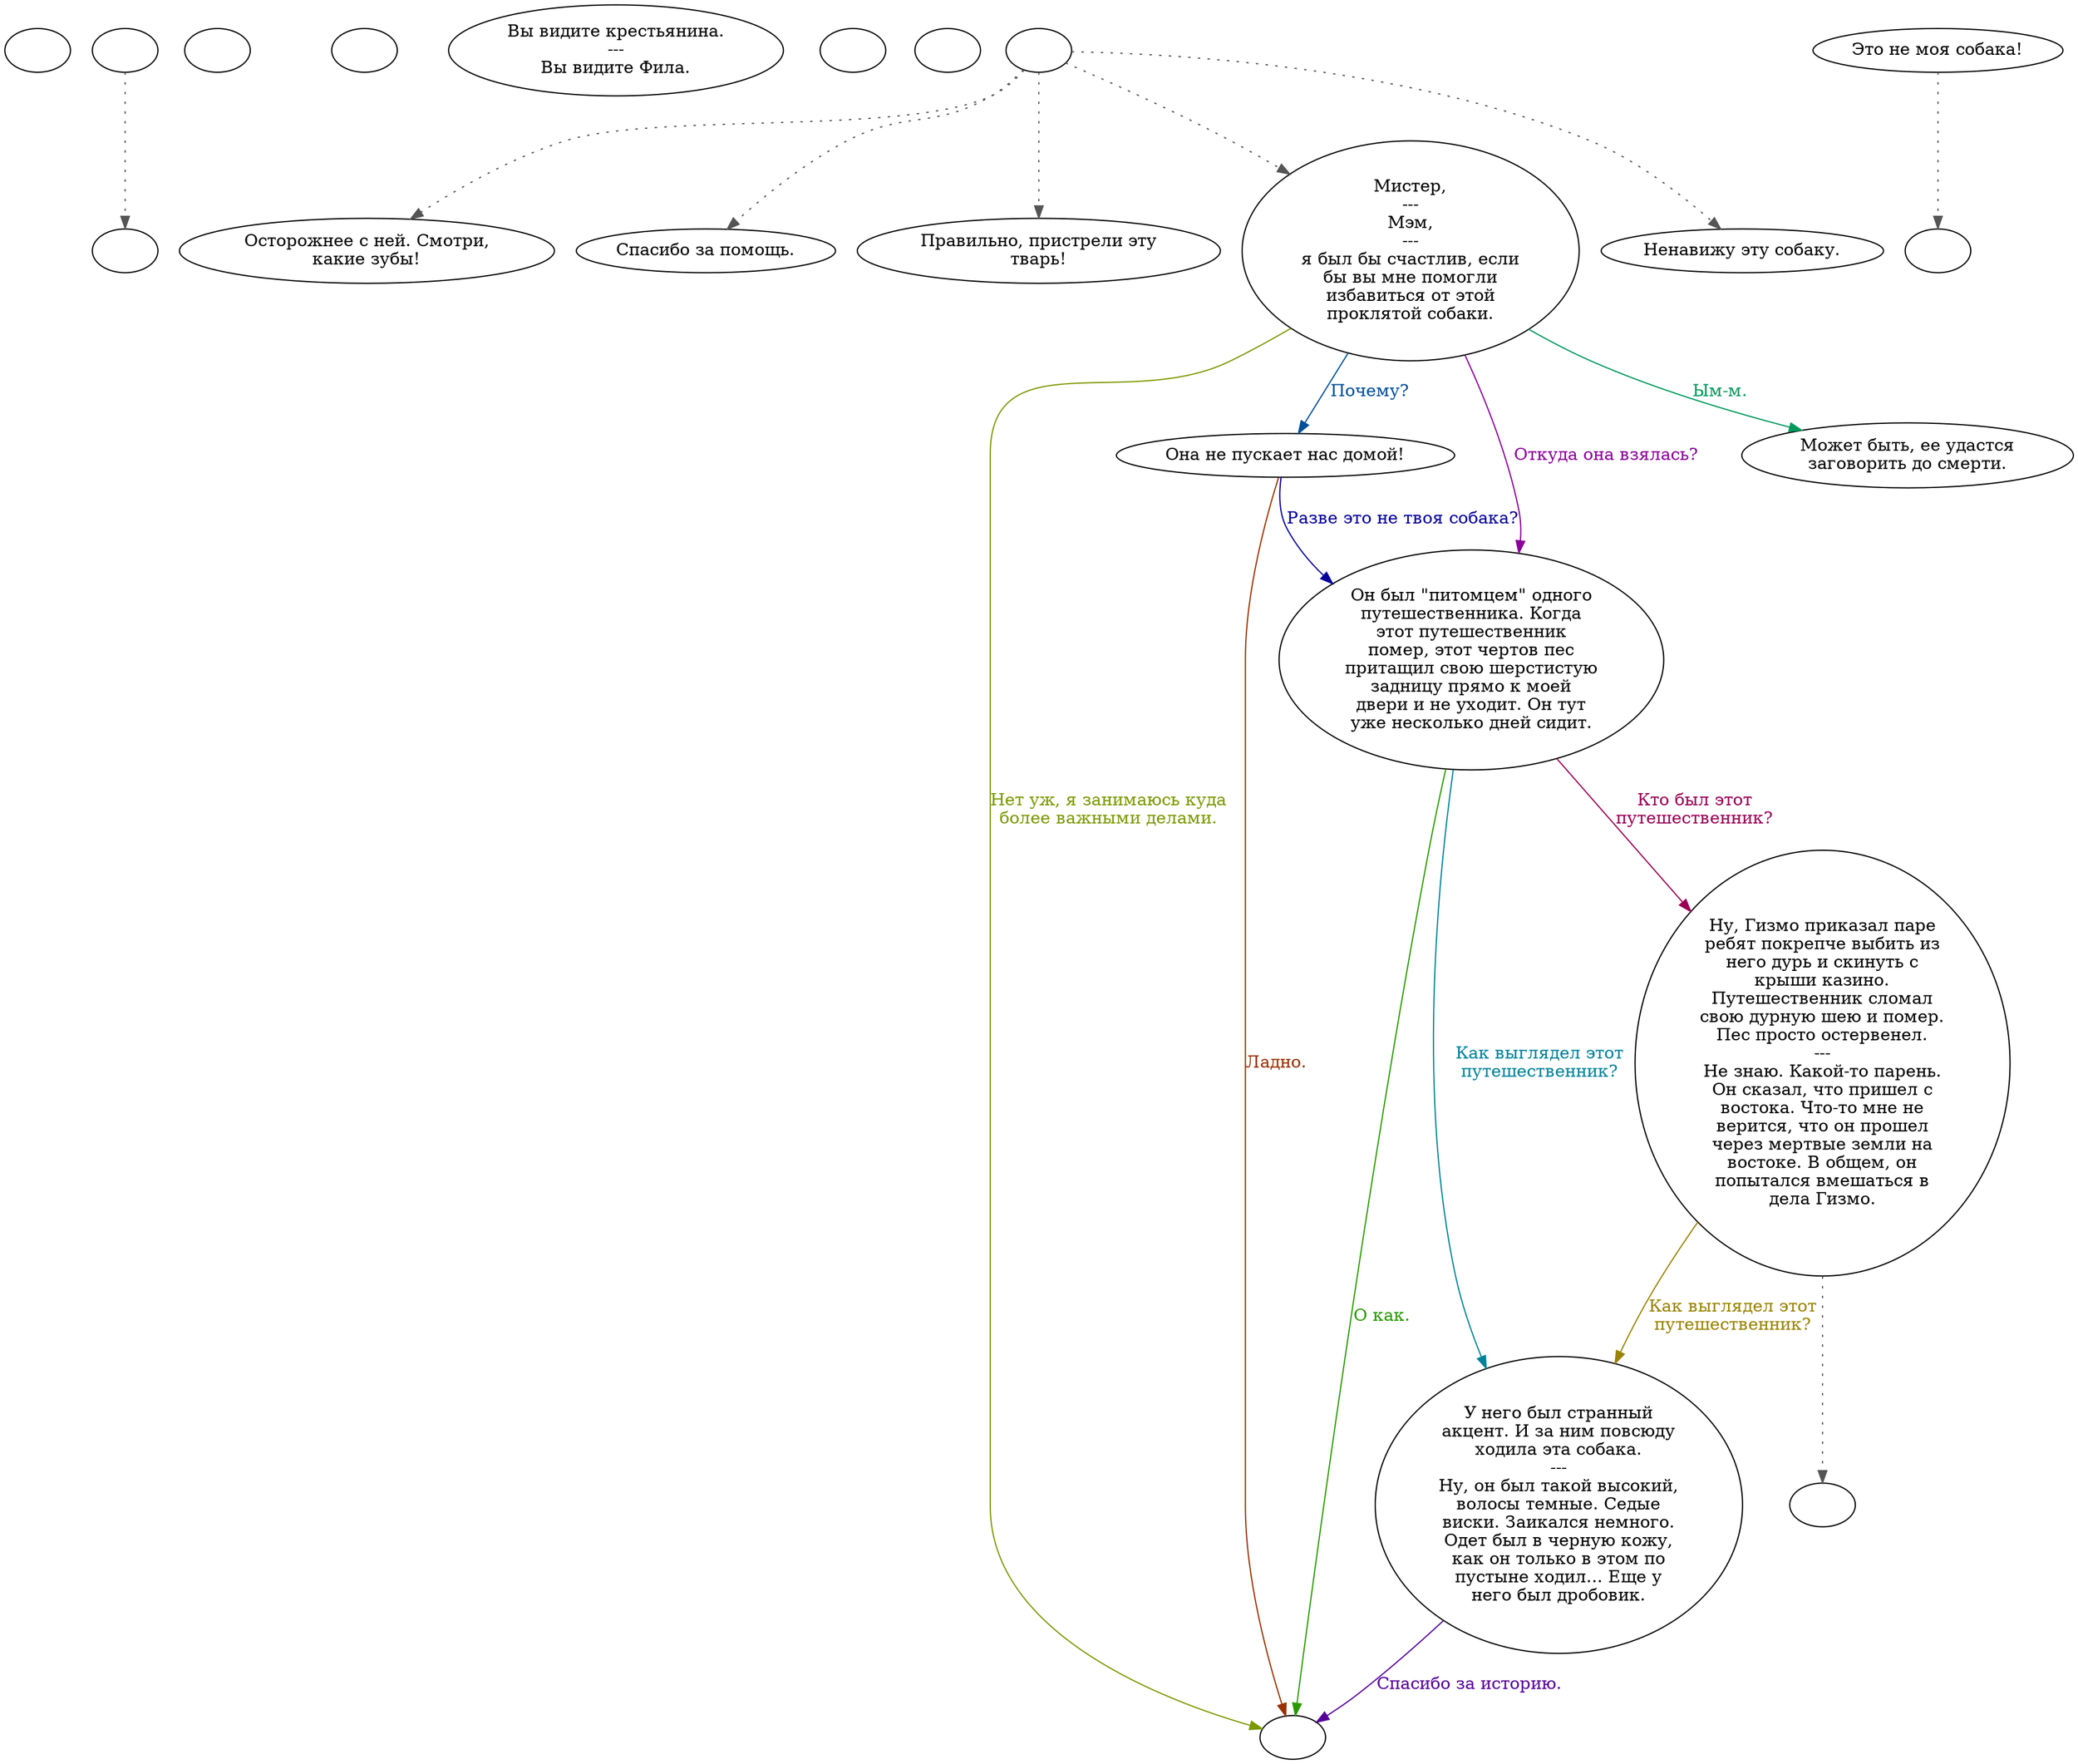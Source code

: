 digraph phil {
  "start" [style=filled       fillcolor="#FFFFFF"       color="#000000"]
  "start" [label=""]
  "critter_p_proc" [style=filled       fillcolor="#FFFFFF"       color="#000000"]
  "critter_p_proc" -> "run_away" [style=dotted color="#555555"]
  "critter_p_proc" [label=""]
  "destroy_p_proc" [style=filled       fillcolor="#FFFFFF"       color="#000000"]
  "destroy_p_proc" [label=""]
  "damage_p_proc" [style=filled       fillcolor="#FFFFFF"       color="#000000"]
  "damage_p_proc" [label=""]
  "look_at_p_proc" [style=filled       fillcolor="#FFFFFF"       color="#000000"]
  "look_at_p_proc" [label="Вы видите крестьянина.\n---\nВы видите Фила."]
  "map_enter_p_proc" [style=filled       fillcolor="#FFFFFF"       color="#000000"]
  "map_enter_p_proc" [label=""]
  "pickup_p_proc" [style=filled       fillcolor="#FFFFFF"       color="#000000"]
  "pickup_p_proc" [label=""]
  "talk_p_proc" [style=filled       fillcolor="#FFFFFF"       color="#000000"]
  "talk_p_proc" -> "Phil01" [style=dotted color="#555555"]
  "talk_p_proc" -> "Phil09" [style=dotted color="#555555"]
  "talk_p_proc" -> "Phil00" [style=dotted color="#555555"]
  "talk_p_proc" -> "Phil02" [style=dotted color="#555555"]
  "talk_p_proc" -> "Phil08" [style=dotted color="#555555"]
  "talk_p_proc" [label=""]
  "timed_event_p_proc" [style=filled       fillcolor="#FFFFFF"       color="#000000"]
  "timed_event_p_proc" -> "go_forward" [style=dotted color="#555555"]
  "timed_event_p_proc" [label="Это не моя собака!"]
  "run_away" [style=filled       fillcolor="#FFFFFF"       color="#000000"]
  "run_away" [label=""]
  "go_forward" [style=filled       fillcolor="#FFFFFF"       color="#000000"]
  "go_forward" [label=""]
  "Phil00" [style=filled       fillcolor="#FFFFFF"       color="#000000"]
  "Phil00" [label="Правильно, пристрели эту\nтварь!"]
  "Phil01" [style=filled       fillcolor="#FFFFFF"       color="#000000"]
  "Phil01" [label="Осторожнее с ней. Смотри,\nкакие зубы!"]
  "Phil02" [style=filled       fillcolor="#FFFFFF"       color="#000000"]
  "Phil02" [label="Мистер,\n---\nМэм,\n---\nя был бы счастлив, если\nбы вы мне помогли\nизбавиться от этой\nпроклятой собаки."]
  "Phil02" -> "Phil04" [label="Почему?" color="#004F99" fontcolor="#004F99"]
  "Phil02" -> "PhilEnd" [label="Нет уж, я занимаюсь куда\nболее важными делами." color="#7C9900" fontcolor="#7C9900"]
  "Phil02" -> "Phil05" [label="Откуда она взялась?" color="#8A0099" fontcolor="#8A0099"]
  "Phil02" -> "Phil03" [label="Ым-м." color="#00995D" fontcolor="#00995D"]
  "Phil03" [style=filled       fillcolor="#FFFFFF"       color="#000000"]
  "Phil03" [label="Может быть, ее удастся\nзаговорить до смерти."]
  "Phil04" [style=filled       fillcolor="#FFFFFF"       color="#000000"]
  "Phil04" [label="Она не пускает нас домой!"]
  "Phil04" -> "PhilEnd" [label="Ладно." color="#993100" fontcolor="#993100"]
  "Phil04" -> "Phil05" [label="Разве это не твоя собака?" color="#040099" fontcolor="#040099"]
  "Phil05" [style=filled       fillcolor="#FFFFFF"       color="#000000"]
  "Phil05" [label="Он был \"питомцем\" одного\nпутешественника. Когда\nэтот путешественник\nпомер, этот чертов пес\nпритащил свою шерстистую\nзадницу прямо к моей\nдвери и не уходит. Он тут\nуже несколько дней сидит."]
  "Phil05" -> "PhilEnd" [label="О как." color="#299900" fontcolor="#299900"]
  "Phil05" -> "Phil06" [label="Кто был этот\nпутешественник?" color="#990055" fontcolor="#990055"]
  "Phil05" -> "Phil07" [label="Как выглядел этот\nпутешественник?" color="#008299" fontcolor="#008299"]
  "Phil06" [style=filled       fillcolor="#FFFFFF"       color="#000000"]
  "Phil06" -> "Goodbyes" [style=dotted color="#555555"]
  "Phil06" [label="Ну, Гизмо приказал паре\nребят покрепче выбить из\nнего дурь и скинуть с\nкрыши казино.\nПутешественник сломал\nсвою дурную шею и помер.\nПес просто остервенел.\n---\nНе знаю. Какой-то парень.\nОн сказал, что пришел с\nвостока. Что-то мне не\nверится, что он прошел\nчерез мертвые земли на\nвостоке. В общем, он\nпопытался вмешаться в\nдела Гизмо."]
  "Phil06" -> "Phil07" [label="Как выглядел этот\nпутешественник?" color="#998300" fontcolor="#998300"]
  "Phil07" [style=filled       fillcolor="#FFFFFF"       color="#000000"]
  "Phil07" [label="У него был странный\nакцент. И за ним повсюду\nходила эта собака.\n---\nНу, он был такой высокий,\nволосы темные. Седые\nвиски. Заикался немного.\nОдет был в черную кожу,\nкак он только в этом по\nпустыне ходил... Еще у\nнего был дробовик."]
  "Phil07" -> "PhilEnd" [label="Спасибо за историю." color="#570099" fontcolor="#570099"]
  "Phil08" [style=filled       fillcolor="#FFFFFF"       color="#000000"]
  "Phil08" [label="Ненавижу эту собаку."]
  "Phil09" [style=filled       fillcolor="#FFFFFF"       color="#000000"]
  "Phil09" [label="Спасибо за помощь."]
  "PhilEnd" [style=filled       fillcolor="#FFFFFF"       color="#000000"]
  "PhilEnd" [label=""]
  "Goodbyes" [style=filled       fillcolor="#FFFFFF"       color="#000000"]
  "Goodbyes" [label=""]
}
